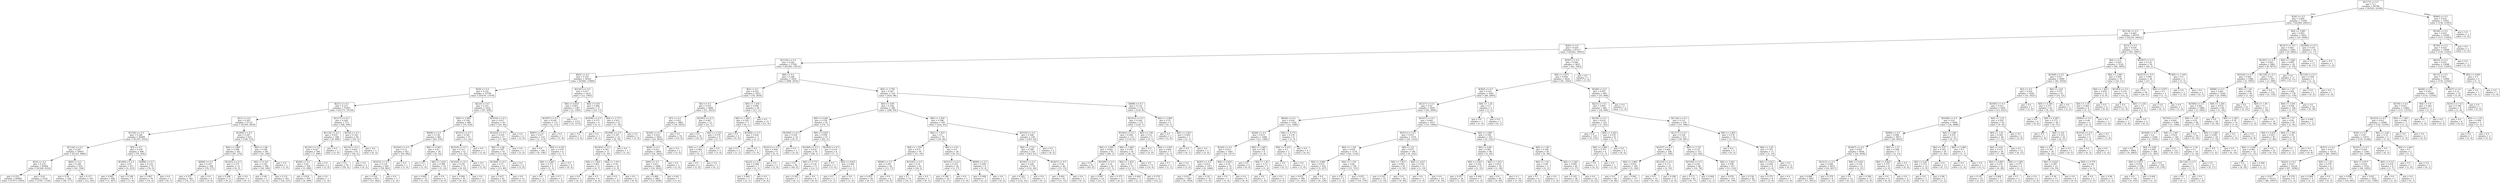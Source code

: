 digraph Tree {
node [shape=box] ;
0 [label="X[1173] <= 0.5\ngini = 0.5\nsamples = 84796\nvalue = [42502, 42294]"] ;
1 [label="X[36] <= 0.5\ngini = 0.485\nsamples = 72295\nvalue = [42364, 29931]"] ;
0 -> 1 [labeldistance=2.5, labelangle=45, headlabel="True"] ;
2 [label="X[1136] <= 0.5\ngini = 0.462\nsamples = 66376\nvalue = [42354, 24022]"] ;
1 -> 2 ;
3 [label="X[20] <= 0.5\ngini = 0.428\nsamples = 61217\nvalue = [42262, 18955]"] ;
2 -> 3 ;
4 [label="X[1130] <= 0.5\ngini = 0.392\nsamples = 57592\nvalue = [42180, 15412]"] ;
3 -> 4 ;
5 [label="X[45] <= 0.5\ngini = 0.355\nsamples = 54162\nvalue = [41682, 12480]"] ;
4 -> 5 ;
6 [label="X[30] <= 0.5\ngini = 0.332\nsamples = 52748\nvalue = [41670, 11078]"] ;
5 -> 6 ;
7 [label="X[221] <= 0.5\ngini = 0.315\nsamples = 51693\nvalue = [41573, 10120]"] ;
6 -> 7 ;
8 [label="X[11] <= 0.5\ngini = 0.305\nsamples = 51121\nvalue = [41505, 9616]"] ;
7 -> 8 ;
9 [label="X[1185] <= 0.5\ngini = 0.296\nsamples = 50499\nvalue = [41397, 9102]"] ;
8 -> 9 ;
10 [label="X[1126] <= 0.5\ngini = 0.287\nsamples = 50003\nvalue = [41321, 8682]"] ;
9 -> 10 ;
11 [label="X[10] <= 0.5\ngini = 0.279\nsamples = 49584\nvalue = [41260, 8324]"] ;
10 -> 11 ;
12 [label="gini = 0.255\nsamples = 44068\nvalue = [37473, 6595]"] ;
11 -> 12 ;
13 [label="gini = 0.43\nsamples = 5516\nvalue = [3787, 1729]"] ;
11 -> 13 ;
14 [label="X[60] <= 0.5\ngini = 0.249\nsamples = 419\nvalue = [61, 358]"] ;
10 -> 14 ;
15 [label="gini = 0.34\nsamples = 226\nvalue = [49, 177]"] ;
14 -> 15 ;
16 [label="gini = 0.117\nsamples = 193\nvalue = [12, 181]"] ;
14 -> 16 ;
17 [label="X[3] <= 0.5\ngini = 0.259\nsamples = 496\nvalue = [76, 420]"] ;
9 -> 17 ;
18 [label="X[1000] <= 0.5\ngini = 0.01\nsamples = 417\nvalue = [2, 415]"] ;
17 -> 18 ;
19 [label="gini = 0.005\nsamples = 408\nvalue = [1, 407]"] ;
18 -> 19 ;
20 [label="gini = 0.198\nsamples = 9\nvalue = [1, 8]"] ;
18 -> 20 ;
21 [label="X[998] <= 0.5\ngini = 0.119\nsamples = 79\nvalue = [74, 5]"] ;
17 -> 21 ;
22 [label="gini = 0.097\nsamples = 78\nvalue = [74, 4]"] ;
21 -> 22 ;
23 [label="gini = 0.0\nsamples = 1\nvalue = [0, 1]"] ;
21 -> 23 ;
24 [label="X[1009] <= 0.5\ngini = 0.287\nsamples = 622\nvalue = [108, 514]"] ;
8 -> 24 ;
25 [label="X[0] <= 2.885\ngini = 0.366\nsamples = 361\nvalue = [87, 274]"] ;
24 -> 25 ;
26 [label="X[999] <= 0.5\ngini = 0.347\nsamples = 349\nvalue = [78, 271]"] ;
25 -> 26 ;
27 [label="gini = 0.337\nsamples = 345\nvalue = [74, 271]"] ;
26 -> 27 ;
28 [label="gini = 0.0\nsamples = 4\nvalue = [4, 0]"] ;
26 -> 28 ;
29 [label="X[1203] <= 0.5\ngini = 0.375\nsamples = 12\nvalue = [9, 3]"] ;
25 -> 29 ;
30 [label="gini = 0.298\nsamples = 11\nvalue = [9, 2]"] ;
29 -> 30 ;
31 [label="gini = 0.0\nsamples = 1\nvalue = [0, 1]"] ;
29 -> 31 ;
32 [label="X[0] <= 2.96\ngini = 0.148\nsamples = 261\nvalue = [21, 240]"] ;
24 -> 32 ;
33 [label="X[0] <= 0.325\ngini = 0.142\nsamples = 260\nvalue = [20, 240]"] ;
32 -> 33 ;
34 [label="gini = 0.48\nsamples = 5\nvalue = [2, 3]"] ;
33 -> 34 ;
35 [label="gini = 0.131\nsamples = 255\nvalue = [18, 237]"] ;
33 -> 35 ;
36 [label="gini = 0.0\nsamples = 1\nvalue = [1, 0]"] ;
32 -> 36 ;
37 [label="X[1217] <= 0.5\ngini = 0.209\nsamples = 572\nvalue = [68, 504]"] ;
7 -> 37 ;
38 [label="X[1134] <= 0.5\ngini = 0.035\nsamples = 508\nvalue = [9, 499]"] ;
37 -> 38 ;
39 [label="X[1241] <= 0.5\ngini = 0.027\nsamples = 506\nvalue = [7, 499]"] ;
38 -> 39 ;
40 [label="X[206] <= 0.5\ngini = 0.02\nsamples = 504\nvalue = [5, 499]"] ;
39 -> 40 ;
41 [label="gini = 0.016\nsamples = 503\nvalue = [4, 499]"] ;
40 -> 41 ;
42 [label="gini = 0.0\nsamples = 1\nvalue = [1, 0]"] ;
40 -> 42 ;
43 [label="gini = 0.0\nsamples = 2\nvalue = [2, 0]"] ;
39 -> 43 ;
44 [label="gini = 0.0\nsamples = 2\nvalue = [2, 0]"] ;
38 -> 44 ;
45 [label="X[159] <= 0.5\ngini = 0.144\nsamples = 64\nvalue = [59, 5]"] ;
37 -> 45 ;
46 [label="X[210] <= 0.5\ngini = 0.063\nsamples = 61\nvalue = [59, 2]"] ;
45 -> 46 ;
47 [label="gini = 0.0\nsamples = 59\nvalue = [59, 0]"] ;
46 -> 47 ;
48 [label="gini = 0.0\nsamples = 2\nvalue = [0, 2]"] ;
46 -> 48 ;
49 [label="gini = 0.0\nsamples = 3\nvalue = [0, 3]"] ;
45 -> 49 ;
50 [label="X[223] <= 0.5\ngini = 0.167\nsamples = 1055\nvalue = [97, 958]"] ;
6 -> 50 ;
51 [label="X[0] <= 2.895\ngini = 0.144\nsamples = 996\nvalue = [78, 918]"] ;
50 -> 51 ;
52 [label="X[996] <= 0.5\ngini = 0.129\nsamples = 941\nvalue = [65, 876]"] ;
51 -> 52 ;
53 [label="X[1045] <= 0.5\ngini = 0.12\nsamples = 921\nvalue = [59, 862]"] ;
52 -> 53 ;
54 [label="X[1033] <= 0.5\ngini = 0.118\nsamples = 920\nvalue = [58, 862]"] ;
53 -> 54 ;
55 [label="gini = 0.116\nsamples = 919\nvalue = [57, 862]"] ;
54 -> 55 ;
56 [label="gini = 0.0\nsamples = 1\nvalue = [1, 0]"] ;
54 -> 56 ;
57 [label="gini = 0.0\nsamples = 1\nvalue = [1, 0]"] ;
53 -> 57 ;
58 [label="X[0] <= 0.565\ngini = 0.42\nsamples = 20\nvalue = [6, 14]"] ;
52 -> 58 ;
59 [label="gini = 0.0\nsamples = 1\nvalue = [1, 0]"] ;
58 -> 59 ;
60 [label="X[0] <= 2.625\ngini = 0.388\nsamples = 19\nvalue = [5, 14]"] ;
58 -> 60 ;
61 [label="gini = 0.444\nsamples = 15\nvalue = [5, 10]"] ;
60 -> 61 ;
62 [label="gini = 0.0\nsamples = 4\nvalue = [0, 4]"] ;
60 -> 62 ;
63 [label="X[1015] <= 0.5\ngini = 0.361\nsamples = 55\nvalue = [13, 42]"] ;
51 -> 63 ;
64 [label="X[1010] <= 0.5\ngini = 0.311\nsamples = 52\nvalue = [10, 42]"] ;
63 -> 64 ;
65 [label="X[1020] <= 0.5\ngini = 0.291\nsamples = 51\nvalue = [9, 42]"] ;
64 -> 65 ;
66 [label="gini = 0.269\nsamples = 50\nvalue = [8, 42]"] ;
65 -> 66 ;
67 [label="gini = 0.0\nsamples = 1\nvalue = [1, 0]"] ;
65 -> 67 ;
68 [label="gini = 0.0\nsamples = 1\nvalue = [1, 0]"] ;
64 -> 68 ;
69 [label="gini = 0.0\nsamples = 3\nvalue = [3, 0]"] ;
63 -> 69 ;
70 [label="X[1010] <= 0.5\ngini = 0.437\nsamples = 59\nvalue = [19, 40]"] ;
50 -> 70 ;
71 [label="X[1020] <= 0.5\ngini = 0.419\nsamples = 57\nvalue = [17, 40]"] ;
70 -> 71 ;
72 [label="X[0] <= 2.96\ngini = 0.397\nsamples = 55\nvalue = [15, 40]"] ;
71 -> 72 ;
73 [label="X[1009] <= 0.5\ngini = 0.37\nsamples = 53\nvalue = [13, 40]"] ;
72 -> 73 ;
74 [label="gini = 0.427\nsamples = 42\nvalue = [13, 29]"] ;
73 -> 74 ;
75 [label="gini = 0.0\nsamples = 11\nvalue = [0, 11]"] ;
73 -> 75 ;
76 [label="gini = 0.0\nsamples = 2\nvalue = [2, 0]"] ;
72 -> 76 ;
77 [label="gini = 0.0\nsamples = 2\nvalue = [2, 0]"] ;
71 -> 77 ;
78 [label="gini = 0.0\nsamples = 2\nvalue = [2, 0]"] ;
70 -> 78 ;
79 [label="X[1241] <= 0.5\ngini = 0.017\nsamples = 1414\nvalue = [12, 1402]"] ;
5 -> 79 ;
80 [label="X[0] <= 0.655\ngini = 0.003\nsamples = 1387\nvalue = [2, 1385]"] ;
79 -> 80 ;
81 [label="X[1007] <= 0.5\ngini = 0.034\nsamples = 115\nvalue = [2, 113]"] ;
80 -> 81 ;
82 [label="X[997] <= 0.5\ngini = 0.017\nsamples = 114\nvalue = [1, 113]"] ;
81 -> 82 ;
83 [label="gini = 0.0\nsamples = 106\nvalue = [0, 106]"] ;
82 -> 83 ;
84 [label="X[0] <= 0.525\ngini = 0.219\nsamples = 8\nvalue = [1, 7]"] ;
82 -> 84 ;
85 [label="X[0] <= 0.465\ngini = 0.375\nsamples = 4\nvalue = [1, 3]"] ;
84 -> 85 ;
86 [label="gini = 0.0\nsamples = 2\nvalue = [0, 2]"] ;
85 -> 86 ;
87 [label="gini = 0.5\nsamples = 2\nvalue = [1, 1]"] ;
85 -> 87 ;
88 [label="gini = 0.0\nsamples = 4\nvalue = [0, 4]"] ;
84 -> 88 ;
89 [label="gini = 0.0\nsamples = 1\nvalue = [1, 0]"] ;
81 -> 89 ;
90 [label="gini = 0.0\nsamples = 1272\nvalue = [0, 1272]"] ;
80 -> 90 ;
91 [label="X[0] <= 0.83\ngini = 0.466\nsamples = 27\nvalue = [10, 17]"] ;
79 -> 91 ;
92 [label="X[1009] <= 0.5\ngini = 0.375\nsamples = 4\nvalue = [3, 1]"] ;
91 -> 92 ;
93 [label="gini = 0.0\nsamples = 3\nvalue = [3, 0]"] ;
92 -> 93 ;
94 [label="gini = 0.0\nsamples = 1\nvalue = [0, 1]"] ;
92 -> 94 ;
95 [label="X[0] <= 2.775\ngini = 0.423\nsamples = 23\nvalue = [7, 16]"] ;
91 -> 95 ;
96 [label="X[1008] <= 0.5\ngini = 0.397\nsamples = 22\nvalue = [6, 16]"] ;
95 -> 96 ;
97 [label="X[1003] <= 0.5\ngini = 0.363\nsamples = 21\nvalue = [5, 16]"] ;
96 -> 97 ;
98 [label="X[0] <= 1.005\ngini = 0.463\nsamples = 11\nvalue = [4, 7]"] ;
97 -> 98 ;
99 [label="gini = 0.0\nsamples = 3\nvalue = [0, 3]"] ;
98 -> 99 ;
100 [label="gini = 0.5\nsamples = 8\nvalue = [4, 4]"] ;
98 -> 100 ;
101 [label="X[0] <= 1.015\ngini = 0.18\nsamples = 10\nvalue = [1, 9]"] ;
97 -> 101 ;
102 [label="gini = 0.0\nsamples = 1\nvalue = [1, 0]"] ;
101 -> 102 ;
103 [label="gini = 0.0\nsamples = 9\nvalue = [0, 9]"] ;
101 -> 103 ;
104 [label="gini = 0.0\nsamples = 1\nvalue = [1, 0]"] ;
96 -> 104 ;
105 [label="gini = 0.0\nsamples = 1\nvalue = [1, 0]"] ;
95 -> 105 ;
106 [label="X[8] <= 0.5\ngini = 0.248\nsamples = 3430\nvalue = [498, 2932]"] ;
4 -> 106 ;
107 [label="X[2] <= 0.5\ngini = 0.052\nsamples = 2912\nvalue = [78, 2834]"] ;
106 -> 107 ;
108 [label="X[5] <= 0.5\ngini = 0.035\nsamples = 2884\nvalue = [51, 2833]"] ;
107 -> 108 ;
109 [label="X[7] <= 0.5\ngini = 0.021\nsamples = 2862\nvalue = [30, 2832]"] ;
108 -> 109 ;
110 [label="X[106] <= 0.5\ngini = 0.014\nsamples = 2852\nvalue = [20, 2832]"] ;
109 -> 110 ;
111 [label="X[49] <= 0.5\ngini = 0.013\nsamples = 2850\nvalue = [18, 2832]"] ;
110 -> 111 ;
112 [label="X[85] <= 0.5\ngini = 0.011\nsamples = 2848\nvalue = [16, 2832]"] ;
111 -> 112 ;
113 [label="gini = 0.009\nsamples = 2841\nvalue = [13, 2828]"] ;
112 -> 113 ;
114 [label="gini = 0.49\nsamples = 7\nvalue = [3, 4]"] ;
112 -> 114 ;
115 [label="gini = 0.0\nsamples = 2\nvalue = [2, 0]"] ;
111 -> 115 ;
116 [label="gini = 0.0\nsamples = 2\nvalue = [2, 0]"] ;
110 -> 116 ;
117 [label="gini = 0.0\nsamples = 10\nvalue = [10, 0]"] ;
109 -> 117 ;
118 [label="X[1003] <= 0.5\ngini = 0.087\nsamples = 22\nvalue = [21, 1]"] ;
108 -> 118 ;
119 [label="gini = 0.0\nsamples = 16\nvalue = [16, 0]"] ;
118 -> 119 ;
120 [label="X[0] <= 2.155\ngini = 0.278\nsamples = 6\nvalue = [5, 1]"] ;
118 -> 120 ;
121 [label="X[0] <= 1.475\ngini = 0.444\nsamples = 3\nvalue = [2, 1]"] ;
120 -> 121 ;
122 [label="gini = 0.0\nsamples = 2\nvalue = [2, 0]"] ;
121 -> 122 ;
123 [label="gini = 0.0\nsamples = 1\nvalue = [0, 1]"] ;
121 -> 123 ;
124 [label="gini = 0.0\nsamples = 3\nvalue = [3, 0]"] ;
120 -> 124 ;
125 [label="X[0] <= 1.455\ngini = 0.069\nsamples = 28\nvalue = [27, 1]"] ;
107 -> 125 ;
126 [label="X[0] <= 1.445\ngini = 0.245\nsamples = 7\nvalue = [6, 1]"] ;
125 -> 126 ;
127 [label="gini = 0.0\nsamples = 4\nvalue = [4, 0]"] ;
126 -> 127 ;
128 [label="X[1004] <= 0.5\ngini = 0.444\nsamples = 3\nvalue = [2, 1]"] ;
126 -> 128 ;
129 [label="gini = 0.5\nsamples = 2\nvalue = [1, 1]"] ;
128 -> 129 ;
130 [label="gini = 0.0\nsamples = 1\nvalue = [1, 0]"] ;
128 -> 130 ;
131 [label="gini = 0.0\nsamples = 21\nvalue = [21, 0]"] ;
125 -> 131 ;
132 [label="X[0] <= 2.795\ngini = 0.307\nsamples = 518\nvalue = [420, 98]"] ;
106 -> 132 ;
133 [label="X[0] <= 0.99\ngini = 0.358\nsamples = 386\nvalue = [296, 90]"] ;
132 -> 133 ;
134 [label="X[0] <= 0.645\ngini = 0.158\nsamples = 81\nvalue = [74, 7]"] ;
133 -> 134 ;
135 [label="X[1009] <= 0.5\ngini = 0.459\nsamples = 14\nvalue = [9, 5]"] ;
134 -> 135 ;
136 [label="X[1013] <= 0.5\ngini = 0.494\nsamples = 9\nvalue = [4, 5]"] ;
135 -> 136 ;
137 [label="X[222] <= 0.5\ngini = 0.408\nsamples = 7\nvalue = [2, 5]"] ;
136 -> 137 ;
138 [label="gini = 0.444\nsamples = 3\nvalue = [2, 1]"] ;
137 -> 138 ;
139 [label="gini = 0.0\nsamples = 4\nvalue = [0, 4]"] ;
137 -> 139 ;
140 [label="gini = 0.0\nsamples = 2\nvalue = [2, 0]"] ;
136 -> 140 ;
141 [label="gini = 0.0\nsamples = 5\nvalue = [5, 0]"] ;
135 -> 141 ;
142 [label="X[0] <= 0.825\ngini = 0.058\nsamples = 67\nvalue = [65, 2]"] ;
134 -> 142 ;
143 [label="X[1009] <= 0.5\ngini = 0.033\nsamples = 59\nvalue = [58, 1]"] ;
142 -> 143 ;
144 [label="gini = 0.0\nsamples = 44\nvalue = [44, 0]"] ;
143 -> 144 ;
145 [label="X[0] <= 0.775\ngini = 0.124\nsamples = 15\nvalue = [14, 1]"] ;
143 -> 145 ;
146 [label="gini = 0.245\nsamples = 7\nvalue = [6, 1]"] ;
145 -> 146 ;
147 [label="gini = 0.0\nsamples = 8\nvalue = [8, 0]"] ;
145 -> 147 ;
148 [label="X[1003] <= 0.5\ngini = 0.219\nsamples = 8\nvalue = [7, 1]"] ;
142 -> 148 ;
149 [label="gini = 0.0\nsamples = 5\nvalue = [5, 0]"] ;
148 -> 149 ;
150 [label="X[0] <= 0.835\ngini = 0.444\nsamples = 3\nvalue = [2, 1]"] ;
148 -> 150 ;
151 [label="gini = 0.5\nsamples = 2\nvalue = [1, 1]"] ;
150 -> 151 ;
152 [label="gini = 0.0\nsamples = 1\nvalue = [1, 0]"] ;
150 -> 152 ;
153 [label="X[0] <= 2.505\ngini = 0.396\nsamples = 305\nvalue = [222, 83]"] ;
133 -> 153 ;
154 [label="X[0] <= 1.815\ngini = 0.5\nsamples = 79\nvalue = [39, 40]"] ;
153 -> 154 ;
155 [label="X[0] <= 1.745\ngini = 0.471\nsamples = 50\nvalue = [31, 19]"] ;
154 -> 155 ;
156 [label="X[996] <= 0.5\ngini = 0.491\nsamples = 30\nvalue = [13, 17]"] ;
155 -> 156 ;
157 [label="gini = 0.453\nsamples = 26\nvalue = [9, 17]"] ;
156 -> 157 ;
158 [label="gini = 0.0\nsamples = 4\nvalue = [4, 0]"] ;
156 -> 158 ;
159 [label="X[1030] <= 0.5\ngini = 0.18\nsamples = 20\nvalue = [18, 2]"] ;
155 -> 159 ;
160 [label="gini = 0.1\nsamples = 19\nvalue = [18, 1]"] ;
159 -> 160 ;
161 [label="gini = 0.0\nsamples = 1\nvalue = [0, 1]"] ;
159 -> 161 ;
162 [label="X[0] <= 2.43\ngini = 0.4\nsamples = 29\nvalue = [8, 21]"] ;
154 -> 162 ;
163 [label="X[1031] <= 0.5\ngini = 0.255\nsamples = 20\nvalue = [3, 17]"] ;
162 -> 163 ;
164 [label="gini = 0.188\nsamples = 19\nvalue = [2, 17]"] ;
163 -> 164 ;
165 [label="gini = 0.0\nsamples = 1\nvalue = [1, 0]"] ;
163 -> 165 ;
166 [label="X[996] <= 0.5\ngini = 0.494\nsamples = 9\nvalue = [5, 4]"] ;
162 -> 166 ;
167 [label="gini = 0.408\nsamples = 7\nvalue = [5, 2]"] ;
166 -> 167 ;
168 [label="gini = 0.0\nsamples = 2\nvalue = [0, 2]"] ;
166 -> 168 ;
169 [label="X[1010] <= 0.5\ngini = 0.308\nsamples = 226\nvalue = [183, 43]"] ;
153 -> 169 ;
170 [label="X[0] <= 2.725\ngini = 0.299\nsamples = 224\nvalue = [183, 41]"] ;
169 -> 170 ;
171 [label="X[1041] <= 0.5\ngini = 0.249\nsamples = 178\nvalue = [152, 26]"] ;
170 -> 171 ;
172 [label="gini = 0.243\nsamples = 177\nvalue = [152, 25]"] ;
171 -> 172 ;
173 [label="gini = 0.0\nsamples = 1\nvalue = [0, 1]"] ;
171 -> 173 ;
174 [label="X[1007] <= 0.5\ngini = 0.44\nsamples = 46\nvalue = [31, 15]"] ;
170 -> 174 ;
175 [label="gini = 0.402\nsamples = 43\nvalue = [31, 12]"] ;
174 -> 175 ;
176 [label="gini = 0.0\nsamples = 3\nvalue = [0, 3]"] ;
174 -> 176 ;
177 [label="gini = 0.0\nsamples = 2\nvalue = [0, 2]"] ;
169 -> 177 ;
178 [label="X[998] <= 0.5\ngini = 0.114\nsamples = 132\nvalue = [124, 8]"] ;
132 -> 178 ;
179 [label="X[1012] <= 0.5\ngini = 0.104\nsamples = 127\nvalue = [120, 7]"] ;
178 -> 179 ;
180 [label="X[1003] <= 0.5\ngini = 0.094\nsamples = 122\nvalue = [116, 6]"] ;
179 -> 180 ;
181 [label="X[0] <= 2.955\ngini = 0.062\nsamples = 93\nvalue = [90, 3]"] ;
180 -> 181 ;
182 [label="gini = 0.0\nsamples = 63\nvalue = [63, 0]"] ;
181 -> 182 ;
183 [label="X[1009] <= 0.5\ngini = 0.18\nsamples = 30\nvalue = [27, 3]"] ;
181 -> 183 ;
184 [label="gini = 0.087\nsamples = 22\nvalue = [21, 1]"] ;
183 -> 184 ;
185 [label="gini = 0.375\nsamples = 8\nvalue = [6, 2]"] ;
183 -> 185 ;
186 [label="X[0] <= 2.905\ngini = 0.185\nsamples = 29\nvalue = [26, 3]"] ;
180 -> 186 ;
187 [label="X[0] <= 2.835\ngini = 0.32\nsamples = 15\nvalue = [12, 3]"] ;
186 -> 187 ;
188 [label="gini = 0.444\nsamples = 3\nvalue = [2, 1]"] ;
187 -> 188 ;
189 [label="gini = 0.278\nsamples = 12\nvalue = [10, 2]"] ;
187 -> 189 ;
190 [label="gini = 0.0\nsamples = 14\nvalue = [14, 0]"] ;
186 -> 190 ;
191 [label="X[0] <= 2.94\ngini = 0.32\nsamples = 5\nvalue = [4, 1]"] ;
179 -> 191 ;
192 [label="gini = 0.0\nsamples = 2\nvalue = [2, 0]"] ;
191 -> 192 ;
193 [label="X[0] <= 2.955\ngini = 0.444\nsamples = 3\nvalue = [2, 1]"] ;
191 -> 193 ;
194 [label="gini = 0.5\nsamples = 2\nvalue = [1, 1]"] ;
193 -> 194 ;
195 [label="gini = 0.0\nsamples = 1\nvalue = [1, 0]"] ;
193 -> 195 ;
196 [label="X[0] <= 2.885\ngini = 0.32\nsamples = 5\nvalue = [4, 1]"] ;
178 -> 196 ;
197 [label="gini = 0.0\nsamples = 2\nvalue = [2, 0]"] ;
196 -> 197 ;
198 [label="X[0] <= 2.925\ngini = 0.444\nsamples = 3\nvalue = [2, 1]"] ;
196 -> 198 ;
199 [label="gini = 0.0\nsamples = 1\nvalue = [0, 1]"] ;
198 -> 199 ;
200 [label="gini = 0.0\nsamples = 2\nvalue = [2, 0]"] ;
198 -> 200 ;
201 [label="X[597] <= 0.5\ngini = 0.044\nsamples = 3625\nvalue = [82, 3543]"] ;
3 -> 201 ;
202 [label="X[0] <= 2.675\ngini = 0.044\nsamples = 3624\nvalue = [81, 3543]"] ;
201 -> 202 ;
203 [label="X[382] <= 0.5\ngini = 0.031\nsamples = 2941\nvalue = [46, 2895]"] ;
202 -> 203 ;
204 [label="X[1217] <= 0.5\ngini = 0.03\nsamples = 2939\nvalue = [45, 2894]"] ;
203 -> 204 ;
205 [label="X[928] <= 0.5\ngini = 0.016\nsamples = 1502\nvalue = [12, 1490]"] ;
204 -> 205 ;
206 [label="X[290] <= 0.5\ngini = 0.015\nsamples = 1496\nvalue = [11, 1485]"] ;
205 -> 206 ;
207 [label="X[320] <= 0.5\ngini = 0.013\nsamples = 1487\nvalue = [10, 1477]"] ;
206 -> 207 ;
208 [label="X[287] <= 0.5\ngini = 0.012\nsamples = 1477\nvalue = [9, 1468]"] ;
207 -> 208 ;
209 [label="gini = 0.011\nsamples = 1467\nvalue = [8, 1459]"] ;
208 -> 209 ;
210 [label="gini = 0.18\nsamples = 10\nvalue = [1, 9]"] ;
208 -> 210 ;
211 [label="X[0] <= 0.835\ngini = 0.18\nsamples = 10\nvalue = [1, 9]"] ;
207 -> 211 ;
212 [label="gini = 0.0\nsamples = 1\nvalue = [1, 0]"] ;
211 -> 212 ;
213 [label="gini = 0.0\nsamples = 9\nvalue = [0, 9]"] ;
211 -> 213 ;
214 [label="X[0] <= 1.665\ngini = 0.198\nsamples = 9\nvalue = [1, 8]"] ;
206 -> 214 ;
215 [label="gini = 0.0\nsamples = 4\nvalue = [0, 4]"] ;
214 -> 215 ;
216 [label="X[0] <= 1.83\ngini = 0.32\nsamples = 5\nvalue = [1, 4]"] ;
214 -> 216 ;
217 [label="gini = 0.0\nsamples = 1\nvalue = [1, 0]"] ;
216 -> 217 ;
218 [label="gini = 0.0\nsamples = 4\nvalue = [0, 4]"] ;
216 -> 218 ;
219 [label="X[0] <= 0.775\ngini = 0.278\nsamples = 6\nvalue = [1, 5]"] ;
205 -> 219 ;
220 [label="X[0] <= 0.515\ngini = 0.5\nsamples = 2\nvalue = [1, 1]"] ;
219 -> 220 ;
221 [label="gini = 0.0\nsamples = 1\nvalue = [0, 1]"] ;
220 -> 221 ;
222 [label="gini = 0.0\nsamples = 1\nvalue = [1, 0]"] ;
220 -> 222 ;
223 [label="gini = 0.0\nsamples = 4\nvalue = [0, 4]"] ;
219 -> 223 ;
224 [label="X[1027] <= 0.5\ngini = 0.045\nsamples = 1437\nvalue = [33, 1404]"] ;
204 -> 224 ;
225 [label="X[1011] <= 0.5\ngini = 0.037\nsamples = 1276\nvalue = [24, 1252]"] ;
224 -> 225 ;
226 [label="X[0] <= 1.325\ngini = 0.034\nsamples = 1170\nvalue = [20, 1150]"] ;
225 -> 226 ;
227 [label="X[0] <= 0.865\ngini = 0.023\nsamples = 432\nvalue = [5, 427]"] ;
226 -> 227 ;
228 [label="gini = 0.032\nsamples = 308\nvalue = [5, 303]"] ;
227 -> 228 ;
229 [label="gini = 0.0\nsamples = 124\nvalue = [0, 124]"] ;
227 -> 229 ;
230 [label="X[0] <= 1.335\ngini = 0.04\nsamples = 738\nvalue = [15, 723]"] ;
226 -> 230 ;
231 [label="gini = 0.32\nsamples = 5\nvalue = [1, 4]"] ;
230 -> 231 ;
232 [label="gini = 0.037\nsamples = 733\nvalue = [14, 719]"] ;
230 -> 232 ;
233 [label="X[0] <= 2.6\ngini = 0.073\nsamples = 106\nvalue = [4, 102]"] ;
225 -> 233 ;
234 [label="X[0] <= 1.815\ngini = 0.061\nsamples = 95\nvalue = [3, 92]"] ;
233 -> 234 ;
235 [label="gini = 0.103\nsamples = 55\nvalue = [3, 52]"] ;
234 -> 235 ;
236 [label="gini = 0.0\nsamples = 40\nvalue = [0, 40]"] ;
234 -> 236 ;
237 [label="X[0] <= 2.615\ngini = 0.165\nsamples = 11\nvalue = [1, 10]"] ;
233 -> 237 ;
238 [label="gini = 0.0\nsamples = 1\nvalue = [1, 0]"] ;
237 -> 238 ;
239 [label="gini = 0.0\nsamples = 10\nvalue = [0, 10]"] ;
237 -> 239 ;
240 [label="X[0] <= 1.895\ngini = 0.106\nsamples = 161\nvalue = [9, 152]"] ;
224 -> 240 ;
241 [label="X[0] <= 0.84\ngini = 0.061\nsamples = 96\nvalue = [3, 93]"] ;
240 -> 241 ;
242 [label="X[0] <= 0.815\ngini = 0.102\nsamples = 37\nvalue = [2, 35]"] ;
241 -> 242 ;
243 [label="gini = 0.057\nsamples = 34\nvalue = [1, 33]"] ;
242 -> 243 ;
244 [label="gini = 0.444\nsamples = 3\nvalue = [1, 2]"] ;
242 -> 244 ;
245 [label="X[0] <= 1.815\ngini = 0.033\nsamples = 59\nvalue = [1, 58]"] ;
241 -> 245 ;
246 [label="gini = 0.0\nsamples = 40\nvalue = [0, 40]"] ;
245 -> 246 ;
247 [label="gini = 0.1\nsamples = 19\nvalue = [1, 18]"] ;
245 -> 247 ;
248 [label="X[0] <= 1.99\ngini = 0.168\nsamples = 65\nvalue = [6, 59]"] ;
240 -> 248 ;
249 [label="X[0] <= 1.92\ngini = 0.48\nsamples = 5\nvalue = [3, 2]"] ;
248 -> 249 ;
250 [label="gini = 0.5\nsamples = 4\nvalue = [2, 2]"] ;
249 -> 250 ;
251 [label="gini = 0.0\nsamples = 1\nvalue = [1, 0]"] ;
249 -> 251 ;
252 [label="X[0] <= 2.565\ngini = 0.095\nsamples = 60\nvalue = [3, 57]"] ;
248 -> 252 ;
253 [label="gini = 0.145\nsamples = 38\nvalue = [3, 35]"] ;
252 -> 253 ;
254 [label="gini = 0.0\nsamples = 22\nvalue = [0, 22]"] ;
252 -> 254 ;
255 [label="X[0] <= 1.24\ngini = 0.5\nsamples = 2\nvalue = [1, 1]"] ;
203 -> 255 ;
256 [label="gini = 0.0\nsamples = 1\nvalue = [1, 0]"] ;
255 -> 256 ;
257 [label="gini = 0.0\nsamples = 1\nvalue = [0, 1]"] ;
255 -> 257 ;
258 [label="X[249] <= 0.5\ngini = 0.097\nsamples = 683\nvalue = [35, 648]"] ;
202 -> 258 ;
259 [label="X[221] <= 0.5\ngini = 0.095\nsamples = 682\nvalue = [34, 648]"] ;
258 -> 259 ;
260 [label="X[238] <= 0.5\ngini = 0.014\nsamples = 143\nvalue = [1, 142]"] ;
259 -> 260 ;
261 [label="gini = 0.0\nsamples = 135\nvalue = [0, 135]"] ;
260 -> 261 ;
262 [label="X[0] <= 2.925\ngini = 0.219\nsamples = 8\nvalue = [1, 7]"] ;
260 -> 262 ;
263 [label="X[0] <= 2.905\ngini = 0.375\nsamples = 4\nvalue = [1, 3]"] ;
262 -> 263 ;
264 [label="gini = 0.0\nsamples = 3\nvalue = [0, 3]"] ;
263 -> 264 ;
265 [label="gini = 0.0\nsamples = 1\nvalue = [1, 0]"] ;
263 -> 265 ;
266 [label="gini = 0.0\nsamples = 4\nvalue = [0, 4]"] ;
262 -> 266 ;
267 [label="X[1130] <= 0.5\ngini = 0.115\nsamples = 539\nvalue = [33, 506]"] ;
259 -> 267 ;
268 [label="X[1217] <= 0.5\ngini = 0.109\nsamples = 521\nvalue = [30, 491]"] ;
267 -> 268 ;
269 [label="X[1027] <= 0.5\ngini = 0.066\nsamples = 206\nvalue = [7, 199]"] ;
268 -> 269 ;
270 [label="X[0] <= 2.805\ngini = 0.053\nsamples = 185\nvalue = [5, 180]"] ;
269 -> 270 ;
271 [label="gini = 0.0\nsamples = 68\nvalue = [0, 68]"] ;
270 -> 271 ;
272 [label="gini = 0.082\nsamples = 117\nvalue = [5, 112]"] ;
270 -> 272 ;
273 [label="X[1216] <= 0.5\ngini = 0.172\nsamples = 21\nvalue = [2, 19]"] ;
269 -> 273 ;
274 [label="gini = 0.0\nsamples = 10\nvalue = [0, 10]"] ;
273 -> 274 ;
275 [label="gini = 0.298\nsamples = 11\nvalue = [2, 9]"] ;
273 -> 275 ;
276 [label="X[0] <= 2.725\ngini = 0.135\nsamples = 315\nvalue = [23, 292]"] ;
268 -> 276 ;
277 [label="X[1039] <= 0.5\ngini = 0.201\nsamples = 88\nvalue = [10, 78]"] ;
276 -> 277 ;
278 [label="gini = 0.171\nsamples = 85\nvalue = [8, 77]"] ;
277 -> 278 ;
279 [label="gini = 0.444\nsamples = 3\nvalue = [2, 1]"] ;
277 -> 279 ;
280 [label="X[0] <= 2.825\ngini = 0.108\nsamples = 227\nvalue = [13, 214]"] ;
276 -> 280 ;
281 [label="gini = 0.079\nsamples = 145\nvalue = [6, 139]"] ;
280 -> 281 ;
282 [label="gini = 0.156\nsamples = 82\nvalue = [7, 75]"] ;
280 -> 282 ;
283 [label="X[0] <= 2.855\ngini = 0.278\nsamples = 18\nvalue = [3, 15]"] ;
267 -> 283 ;
284 [label="gini = 0.0\nsamples = 5\nvalue = [0, 5]"] ;
283 -> 284 ;
285 [label="X[0] <= 2.93\ngini = 0.355\nsamples = 13\nvalue = [3, 10]"] ;
283 -> 285 ;
286 [label="X[0] <= 2.915\ngini = 0.444\nsamples = 9\nvalue = [3, 6]"] ;
285 -> 286 ;
287 [label="gini = 0.375\nsamples = 8\nvalue = [2, 6]"] ;
286 -> 287 ;
288 [label="gini = 0.0\nsamples = 1\nvalue = [1, 0]"] ;
286 -> 288 ;
289 [label="gini = 0.0\nsamples = 4\nvalue = [0, 4]"] ;
285 -> 289 ;
290 [label="gini = 0.0\nsamples = 1\nvalue = [1, 0]"] ;
258 -> 290 ;
291 [label="gini = 0.0\nsamples = 1\nvalue = [1, 0]"] ;
201 -> 291 ;
292 [label="X[15] <= 0.5\ngini = 0.035\nsamples = 5159\nvalue = [92, 5067]"] ;
2 -> 292 ;
293 [label="X[4] <= 0.5\ngini = 0.025\nsamples = 5129\nvalue = [64, 5065]"] ;
292 -> 293 ;
294 [label="X[1009] <= 0.5\ngini = 0.017\nsamples = 5099\nvalue = [45, 5054]"] ;
293 -> 294 ;
295 [label="X[2] <= 0.5\ngini = 0.014\nsamples = 5056\nvalue = [35, 5021]"] ;
294 -> 295 ;
296 [label="X[1003] <= 0.5\ngini = 0.013\nsamples = 5054\nvalue = [33, 5021]"] ;
295 -> 296 ;
297 [label="X[1008] <= 0.5\ngini = 0.01\nsamples = 5004\nvalue = [24, 4980]"] ;
296 -> 297 ;
298 [label="X[999] <= 0.5\ngini = 0.008\nsamples = 4973\nvalue = [20, 4953]"] ;
297 -> 298 ;
299 [label="X[1007] <= 0.5\ngini = 0.007\nsamples = 4956\nvalue = [18, 4938]"] ;
298 -> 299 ;
300 [label="X[1015] <= 0.5\ngini = 0.006\nsamples = 4933\nvalue = [16, 4917]"] ;
299 -> 300 ;
301 [label="gini = 0.006\nsamples = 4927\nvalue = [15, 4912]"] ;
300 -> 301 ;
302 [label="gini = 0.278\nsamples = 6\nvalue = [1, 5]"] ;
300 -> 302 ;
303 [label="X[0] <= 0.835\ngini = 0.159\nsamples = 23\nvalue = [2, 21]"] ;
299 -> 303 ;
304 [label="gini = 0.0\nsamples = 12\nvalue = [0, 12]"] ;
303 -> 304 ;
305 [label="gini = 0.298\nsamples = 11\nvalue = [2, 9]"] ;
303 -> 305 ;
306 [label="X[0] <= 1.33\ngini = 0.208\nsamples = 17\nvalue = [2, 15]"] ;
298 -> 306 ;
307 [label="X[0] <= 0.825\ngini = 0.375\nsamples = 8\nvalue = [2, 6]"] ;
306 -> 307 ;
308 [label="gini = 0.0\nsamples = 6\nvalue = [0, 6]"] ;
307 -> 308 ;
309 [label="gini = 0.0\nsamples = 2\nvalue = [2, 0]"] ;
307 -> 309 ;
310 [label="gini = 0.0\nsamples = 9\nvalue = [0, 9]"] ;
306 -> 310 ;
311 [label="X[0] <= 2.88\ngini = 0.225\nsamples = 31\nvalue = [4, 27]"] ;
297 -> 311 ;
312 [label="X[0] <= 0.97\ngini = 0.185\nsamples = 29\nvalue = [3, 26]"] ;
311 -> 312 ;
313 [label="X[0] <= 0.61\ngini = 0.375\nsamples = 12\nvalue = [3, 9]"] ;
312 -> 313 ;
314 [label="gini = 0.0\nsamples = 7\nvalue = [0, 7]"] ;
313 -> 314 ;
315 [label="gini = 0.48\nsamples = 5\nvalue = [3, 2]"] ;
313 -> 315 ;
316 [label="gini = 0.0\nsamples = 17\nvalue = [0, 17]"] ;
312 -> 316 ;
317 [label="X[0] <= 2.985\ngini = 0.5\nsamples = 2\nvalue = [1, 1]"] ;
311 -> 317 ;
318 [label="gini = 0.0\nsamples = 1\nvalue = [1, 0]"] ;
317 -> 318 ;
319 [label="gini = 0.0\nsamples = 1\nvalue = [0, 1]"] ;
317 -> 319 ;
320 [label="X[0] <= 2.14\ngini = 0.295\nsamples = 50\nvalue = [9, 41]"] ;
296 -> 320 ;
321 [label="X[0] <= 1.05\ngini = 0.249\nsamples = 48\nvalue = [7, 41]"] ;
320 -> 321 ;
322 [label="X[0] <= 0.92\ngini = 0.313\nsamples = 36\nvalue = [7, 29]"] ;
321 -> 322 ;
323 [label="X[0] <= 0.685\ngini = 0.219\nsamples = 32\nvalue = [4, 28]"] ;
322 -> 323 ;
324 [label="gini = 0.147\nsamples = 25\nvalue = [2, 23]"] ;
323 -> 324 ;
325 [label="gini = 0.408\nsamples = 7\nvalue = [2, 5]"] ;
323 -> 325 ;
326 [label="X[0] <= 1.005\ngini = 0.375\nsamples = 4\nvalue = [3, 1]"] ;
322 -> 326 ;
327 [label="gini = 0.5\nsamples = 2\nvalue = [1, 1]"] ;
326 -> 327 ;
328 [label="gini = 0.0\nsamples = 2\nvalue = [2, 0]"] ;
326 -> 328 ;
329 [label="gini = 0.0\nsamples = 12\nvalue = [0, 12]"] ;
321 -> 329 ;
330 [label="gini = 0.0\nsamples = 2\nvalue = [2, 0]"] ;
320 -> 330 ;
331 [label="gini = 0.0\nsamples = 2\nvalue = [2, 0]"] ;
295 -> 331 ;
332 [label="X[0] <= 2.03\ngini = 0.357\nsamples = 43\nvalue = [10, 33]"] ;
294 -> 332 ;
333 [label="X[0] <= 0.385\ngini = 0.337\nsamples = 42\nvalue = [9, 33]"] ;
332 -> 333 ;
334 [label="gini = 0.0\nsamples = 6\nvalue = [0, 6]"] ;
333 -> 334 ;
335 [label="X[0] <= 0.395\ngini = 0.375\nsamples = 36\nvalue = [9, 27]"] ;
333 -> 335 ;
336 [label="gini = 0.0\nsamples = 1\nvalue = [1, 0]"] ;
335 -> 336 ;
337 [label="X[0] <= 0.9\ngini = 0.353\nsamples = 35\nvalue = [8, 27]"] ;
335 -> 337 ;
338 [label="X[0] <= 0.72\ngini = 0.391\nsamples = 30\nvalue = [8, 22]"] ;
337 -> 338 ;
339 [label="X[0] <= 0.625\ngini = 0.287\nsamples = 23\nvalue = [4, 19]"] ;
338 -> 339 ;
340 [label="gini = 0.36\nsamples = 17\nvalue = [4, 13]"] ;
339 -> 340 ;
341 [label="gini = 0.0\nsamples = 6\nvalue = [0, 6]"] ;
339 -> 341 ;
342 [label="X[0] <= 0.755\ngini = 0.49\nsamples = 7\nvalue = [4, 3]"] ;
338 -> 342 ;
343 [label="gini = 0.0\nsamples = 2\nvalue = [2, 0]"] ;
342 -> 343 ;
344 [label="gini = 0.48\nsamples = 5\nvalue = [2, 3]"] ;
342 -> 344 ;
345 [label="gini = 0.0\nsamples = 5\nvalue = [0, 5]"] ;
337 -> 345 ;
346 [label="gini = 0.0\nsamples = 1\nvalue = [1, 0]"] ;
332 -> 346 ;
347 [label="X[0] <= 2.665\ngini = 0.464\nsamples = 30\nvalue = [19, 11]"] ;
293 -> 347 ;
348 [label="X[0] <= 1.465\ngini = 0.459\nsamples = 14\nvalue = [5, 9]"] ;
347 -> 348 ;
349 [label="X[0] <= 1.39\ngini = 0.469\nsamples = 8\nvalue = [5, 3]"] ;
348 -> 349 ;
350 [label="X[993] <= 0.5\ngini = 0.48\nsamples = 5\nvalue = [2, 3]"] ;
349 -> 350 ;
351 [label="X[1010] <= 0.5\ngini = 0.375\nsamples = 4\nvalue = [1, 3]"] ;
350 -> 351 ;
352 [label="gini = 0.0\nsamples = 3\nvalue = [0, 3]"] ;
351 -> 352 ;
353 [label="gini = 0.0\nsamples = 1\nvalue = [1, 0]"] ;
351 -> 353 ;
354 [label="gini = 0.0\nsamples = 1\nvalue = [1, 0]"] ;
350 -> 354 ;
355 [label="gini = 0.0\nsamples = 3\nvalue = [3, 0]"] ;
349 -> 355 ;
356 [label="gini = 0.0\nsamples = 6\nvalue = [0, 6]"] ;
348 -> 356 ;
357 [label="X[1003] <= 0.5\ngini = 0.219\nsamples = 16\nvalue = [14, 2]"] ;
347 -> 357 ;
358 [label="gini = 0.0\nsamples = 12\nvalue = [12, 0]"] ;
357 -> 358 ;
359 [label="X[0] <= 2.83\ngini = 0.5\nsamples = 4\nvalue = [2, 2]"] ;
357 -> 359 ;
360 [label="gini = 0.0\nsamples = 2\nvalue = [2, 0]"] ;
359 -> 360 ;
361 [label="gini = 0.0\nsamples = 2\nvalue = [0, 2]"] ;
359 -> 361 ;
362 [label="X[1007] <= 0.5\ngini = 0.124\nsamples = 30\nvalue = [28, 2]"] ;
292 -> 362 ;
363 [label="X[1015] <= 0.5\ngini = 0.069\nsamples = 28\nvalue = [27, 1]"] ;
362 -> 363 ;
364 [label="gini = 0.0\nsamples = 26\nvalue = [26, 0]"] ;
363 -> 364 ;
365 [label="X[0] <= 0.975\ngini = 0.5\nsamples = 2\nvalue = [1, 1]"] ;
363 -> 365 ;
366 [label="gini = 0.0\nsamples = 1\nvalue = [0, 1]"] ;
365 -> 366 ;
367 [label="gini = 0.0\nsamples = 1\nvalue = [1, 0]"] ;
365 -> 367 ;
368 [label="X[0] <= 2.165\ngini = 0.5\nsamples = 2\nvalue = [1, 1]"] ;
362 -> 368 ;
369 [label="gini = 0.0\nsamples = 1\nvalue = [1, 0]"] ;
368 -> 369 ;
370 [label="gini = 0.0\nsamples = 1\nvalue = [0, 1]"] ;
368 -> 370 ;
371 [label="X[0] <= 2.965\ngini = 0.003\nsamples = 5919\nvalue = [10, 5909]"] ;
1 -> 371 ;
372 [label="X[1017] <= 0.5\ngini = 0.003\nsamples = 5901\nvalue = [9, 5892]"] ;
371 -> 372 ;
373 [label="X[1007] <= 0.5\ngini = 0.003\nsamples = 5881\nvalue = [8, 5873]"] ;
372 -> 373 ;
374 [label="X[1030] <= 0.5\ngini = 0.002\nsamples = 5588\nvalue = [5, 5583]"] ;
373 -> 374 ;
375 [label="X[999] <= 0.5\ngini = 0.001\nsamples = 5544\nvalue = [4, 5540]"] ;
374 -> 375 ;
376 [label="X[1004] <= 0.5\ngini = 0.001\nsamples = 5484\nvalue = [3, 5481]"] ;
375 -> 376 ;
377 [label="X[1010] <= 0.5\ngini = 0.001\nsamples = 5386\nvalue = [2, 5384]"] ;
376 -> 377 ;
378 [label="X[1008] <= 0.5\ngini = 0.0\nsamples = 5246\nvalue = [1, 5245]"] ;
377 -> 378 ;
379 [label="gini = 0.0\nsamples = 4862\nvalue = [0, 4862]"] ;
378 -> 379 ;
380 [label="X[0] <= 0.89\ngini = 0.005\nsamples = 384\nvalue = [1, 383]"] ;
378 -> 380 ;
381 [label="X[0] <= 0.875\ngini = 0.018\nsamples = 108\nvalue = [1, 107]"] ;
380 -> 381 ;
382 [label="gini = 0.0\nsamples = 105\nvalue = [0, 105]"] ;
381 -> 382 ;
383 [label="gini = 0.444\nsamples = 3\nvalue = [1, 2]"] ;
381 -> 383 ;
384 [label="gini = 0.0\nsamples = 276\nvalue = [0, 276]"] ;
380 -> 384 ;
385 [label="X[0] <= 2.365\ngini = 0.014\nsamples = 140\nvalue = [1, 139]"] ;
377 -> 385 ;
386 [label="gini = 0.0\nsamples = 121\nvalue = [0, 121]"] ;
385 -> 386 ;
387 [label="X[0] <= 2.38\ngini = 0.1\nsamples = 19\nvalue = [1, 18]"] ;
385 -> 387 ;
388 [label="X[1126] <= 0.5\ngini = 0.5\nsamples = 2\nvalue = [1, 1]"] ;
387 -> 388 ;
389 [label="gini = 0.0\nsamples = 1\nvalue = [0, 1]"] ;
388 -> 389 ;
390 [label="gini = 0.0\nsamples = 1\nvalue = [1, 0]"] ;
388 -> 390 ;
391 [label="gini = 0.0\nsamples = 17\nvalue = [0, 17]"] ;
387 -> 391 ;
392 [label="X[0] <= 1.93\ngini = 0.02\nsamples = 98\nvalue = [1, 97]"] ;
376 -> 392 ;
393 [label="gini = 0.0\nsamples = 78\nvalue = [0, 78]"] ;
392 -> 393 ;
394 [label="X[0] <= 2.005\ngini = 0.095\nsamples = 20\nvalue = [1, 19]"] ;
392 -> 394 ;
395 [label="gini = 0.0\nsamples = 1\nvalue = [1, 0]"] ;
394 -> 395 ;
396 [label="gini = 0.0\nsamples = 19\nvalue = [0, 19]"] ;
394 -> 396 ;
397 [label="X[0] <= 2.345\ngini = 0.033\nsamples = 60\nvalue = [1, 59]"] ;
375 -> 397 ;
398 [label="gini = 0.0\nsamples = 50\nvalue = [0, 50]"] ;
397 -> 398 ;
399 [label="X[0] <= 2.385\ngini = 0.18\nsamples = 10\nvalue = [1, 9]"] ;
397 -> 399 ;
400 [label="gini = 0.0\nsamples = 1\nvalue = [1, 0]"] ;
399 -> 400 ;
401 [label="gini = 0.0\nsamples = 9\nvalue = [0, 9]"] ;
399 -> 401 ;
402 [label="X[0] <= 1.44\ngini = 0.044\nsamples = 44\nvalue = [1, 43]"] ;
374 -> 402 ;
403 [label="gini = 0.0\nsamples = 25\nvalue = [0, 25]"] ;
402 -> 403 ;
404 [label="X[0] <= 1.49\ngini = 0.1\nsamples = 19\nvalue = [1, 18]"] ;
402 -> 404 ;
405 [label="gini = 0.0\nsamples = 1\nvalue = [1, 0]"] ;
404 -> 405 ;
406 [label="gini = 0.0\nsamples = 18\nvalue = [0, 18]"] ;
404 -> 406 ;
407 [label="X[1126] <= 0.5\ngini = 0.02\nsamples = 293\nvalue = [3, 290]"] ;
373 -> 407 ;
408 [label="gini = 0.0\nsamples = 154\nvalue = [0, 154]"] ;
407 -> 408 ;
409 [label="X[0] <= 1.67\ngini = 0.042\nsamples = 139\nvalue = [3, 136]"] ;
407 -> 409 ;
410 [label="X[0] <= 1.655\ngini = 0.058\nsamples = 100\nvalue = [3, 97]"] ;
409 -> 410 ;
411 [label="X[0] <= 1.57\ngini = 0.04\nsamples = 97\nvalue = [2, 95]"] ;
410 -> 411 ;
412 [label="X[0] <= 0.455\ngini = 0.023\nsamples = 87\nvalue = [1, 86]"] ;
411 -> 412 ;
413 [label="X[0] <= 0.445\ngini = 0.061\nsamples = 32\nvalue = [1, 31]"] ;
412 -> 413 ;
414 [label="gini = 0.0\nsamples = 29\nvalue = [0, 29]"] ;
413 -> 414 ;
415 [label="gini = 0.444\nsamples = 3\nvalue = [1, 2]"] ;
413 -> 415 ;
416 [label="gini = 0.0\nsamples = 55\nvalue = [0, 55]"] ;
412 -> 416 ;
417 [label="X[0] <= 1.585\ngini = 0.18\nsamples = 10\nvalue = [1, 9]"] ;
411 -> 417 ;
418 [label="gini = 0.5\nsamples = 2\nvalue = [1, 1]"] ;
417 -> 418 ;
419 [label="gini = 0.0\nsamples = 8\nvalue = [0, 8]"] ;
417 -> 419 ;
420 [label="gini = 0.444\nsamples = 3\nvalue = [1, 2]"] ;
410 -> 420 ;
421 [label="gini = 0.0\nsamples = 39\nvalue = [0, 39]"] ;
409 -> 421 ;
422 [label="X[0] <= 1.845\ngini = 0.095\nsamples = 20\nvalue = [1, 19]"] ;
372 -> 422 ;
423 [label="gini = 0.0\nsamples = 17\nvalue = [0, 17]"] ;
422 -> 423 ;
424 [label="X[1126] <= 0.5\ngini = 0.444\nsamples = 3\nvalue = [1, 2]"] ;
422 -> 424 ;
425 [label="gini = 0.0\nsamples = 2\nvalue = [0, 2]"] ;
424 -> 425 ;
426 [label="gini = 0.0\nsamples = 1\nvalue = [1, 0]"] ;
424 -> 426 ;
427 [label="X[1006] <= 0.5\ngini = 0.105\nsamples = 18\nvalue = [1, 17]"] ;
371 -> 427 ;
428 [label="gini = 0.0\nsamples = 17\nvalue = [0, 17]"] ;
427 -> 428 ;
429 [label="gini = 0.0\nsamples = 1\nvalue = [1, 0]"] ;
427 -> 429 ;
430 [label="X[960] <= 0.5\ngini = 0.022\nsamples = 12501\nvalue = [138, 12363]"] ;
0 -> 430 [labeldistance=2.5, labelangle=-45, headlabel="False"] ;
431 [label="X[149] <= 0.5\ngini = 0.022\nsamples = 12500\nvalue = [137, 12363]"] ;
430 -> 431 ;
432 [label="X[794] <= 0.5\ngini = 0.022\nsamples = 12499\nvalue = [136, 12363]"] ;
431 -> 432 ;
433 [label="X[633] <= 0.5\ngini = 0.021\nsamples = 12498\nvalue = [135, 12363]"] ;
432 -> 433 ;
434 [label="X[115] <= 0.5\ngini = 0.021\nsamples = 12496\nvalue = [134, 12362]"] ;
433 -> 434 ;
435 [label="X[448] <= 0.5\ngini = 0.021\nsamples = 12486\nvalue = [132, 12354]"] ;
434 -> 435 ;
436 [label="X[378] <= 0.5\ngini = 0.021\nsamples = 12483\nvalue = [131, 12352]"] ;
435 -> 436 ;
437 [label="X[1023] <= 0.5\ngini = 0.021\nsamples = 12480\nvalue = [130, 12350]"] ;
436 -> 437 ;
438 [label="X[30] <= 0.5\ngini = 0.02\nsamples = 12475\nvalue = [129, 12346]"] ;
437 -> 438 ;
439 [label="X[351] <= 0.5\ngini = 0.017\nsamples = 10135\nvalue = [88, 10047]"] ;
438 -> 439 ;
440 [label="X[265] <= 0.5\ngini = 0.017\nsamples = 10129\nvalue = [87, 10042]"] ;
439 -> 440 ;
441 [label="gini = 0.017\nsamples = 10123\nvalue = [86, 10037]"] ;
440 -> 441 ;
442 [label="gini = 0.278\nsamples = 6\nvalue = [1, 5]"] ;
440 -> 442 ;
443 [label="X[0] <= 1.24\ngini = 0.278\nsamples = 6\nvalue = [1, 5]"] ;
439 -> 443 ;
444 [label="gini = 0.444\nsamples = 3\nvalue = [1, 2]"] ;
443 -> 444 ;
445 [label="gini = 0.0\nsamples = 3\nvalue = [0, 3]"] ;
443 -> 445 ;
446 [label="X[1021] <= 0.5\ngini = 0.034\nsamples = 2340\nvalue = [41, 2299]"] ;
438 -> 446 ;
447 [label="X[0] <= 0.975\ngini = 0.034\nsamples = 2332\nvalue = [40, 2292]"] ;
446 -> 447 ;
448 [label="gini = 0.049\nsamples = 711\nvalue = [18, 693]"] ;
447 -> 448 ;
449 [label="gini = 0.027\nsamples = 1621\nvalue = [22, 1599]"] ;
447 -> 449 ;
450 [label="X[0] <= 0.53\ngini = 0.219\nsamples = 8\nvalue = [1, 7]"] ;
446 -> 450 ;
451 [label="gini = 0.0\nsamples = 1\nvalue = [1, 0]"] ;
450 -> 451 ;
452 [label="gini = 0.0\nsamples = 7\nvalue = [0, 7]"] ;
450 -> 452 ;
453 [label="X[0] <= 2.46\ngini = 0.32\nsamples = 5\nvalue = [1, 4]"] ;
437 -> 453 ;
454 [label="gini = 0.0\nsamples = 3\nvalue = [0, 3]"] ;
453 -> 454 ;
455 [label="X[0] <= 2.645\ngini = 0.5\nsamples = 2\nvalue = [1, 1]"] ;
453 -> 455 ;
456 [label="gini = 0.0\nsamples = 1\nvalue = [1, 0]"] ;
455 -> 456 ;
457 [label="gini = 0.0\nsamples = 1\nvalue = [0, 1]"] ;
455 -> 457 ;
458 [label="X[0] <= 1.385\ngini = 0.444\nsamples = 3\nvalue = [1, 2]"] ;
436 -> 458 ;
459 [label="gini = 0.0\nsamples = 1\nvalue = [1, 0]"] ;
458 -> 459 ;
460 [label="gini = 0.0\nsamples = 2\nvalue = [0, 2]"] ;
458 -> 460 ;
461 [label="X[0] <= 0.8\ngini = 0.444\nsamples = 3\nvalue = [1, 2]"] ;
435 -> 461 ;
462 [label="gini = 0.0\nsamples = 1\nvalue = [1, 0]"] ;
461 -> 462 ;
463 [label="gini = 0.0\nsamples = 2\nvalue = [0, 2]"] ;
461 -> 463 ;
464 [label="X[1027] <= 0.5\ngini = 0.32\nsamples = 10\nvalue = [2, 8]"] ;
434 -> 464 ;
465 [label="X[1011] <= 0.5\ngini = 0.198\nsamples = 9\nvalue = [1, 8]"] ;
464 -> 465 ;
466 [label="gini = 0.0\nsamples = 6\nvalue = [0, 6]"] ;
465 -> 466 ;
467 [label="X[0] <= 1.235\ngini = 0.444\nsamples = 3\nvalue = [1, 2]"] ;
465 -> 467 ;
468 [label="gini = 0.0\nsamples = 1\nvalue = [1, 0]"] ;
467 -> 468 ;
469 [label="gini = 0.0\nsamples = 2\nvalue = [0, 2]"] ;
467 -> 469 ;
470 [label="gini = 0.0\nsamples = 1\nvalue = [1, 0]"] ;
464 -> 470 ;
471 [label="X[0] <= 0.845\ngini = 0.5\nsamples = 2\nvalue = [1, 1]"] ;
433 -> 471 ;
472 [label="gini = 0.0\nsamples = 1\nvalue = [0, 1]"] ;
471 -> 472 ;
473 [label="gini = 0.0\nsamples = 1\nvalue = [1, 0]"] ;
471 -> 473 ;
474 [label="gini = 0.0\nsamples = 1\nvalue = [1, 0]"] ;
432 -> 474 ;
475 [label="gini = 0.0\nsamples = 1\nvalue = [1, 0]"] ;
431 -> 475 ;
476 [label="gini = 0.0\nsamples = 1\nvalue = [1, 0]"] ;
430 -> 476 ;
}